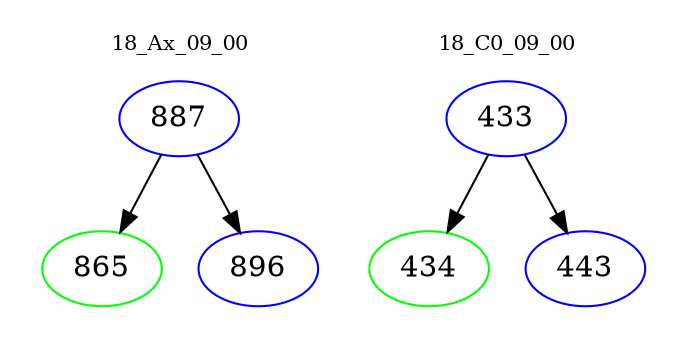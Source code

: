 digraph{
subgraph cluster_0 {
color = white
label = "18_Ax_09_00";
fontsize=10;
T0_887 [label="887", color="blue"]
T0_887 -> T0_865 [color="black"]
T0_865 [label="865", color="green"]
T0_887 -> T0_896 [color="black"]
T0_896 [label="896", color="blue"]
}
subgraph cluster_1 {
color = white
label = "18_C0_09_00";
fontsize=10;
T1_433 [label="433", color="blue"]
T1_433 -> T1_434 [color="black"]
T1_434 [label="434", color="green"]
T1_433 -> T1_443 [color="black"]
T1_443 [label="443", color="blue"]
}
}

